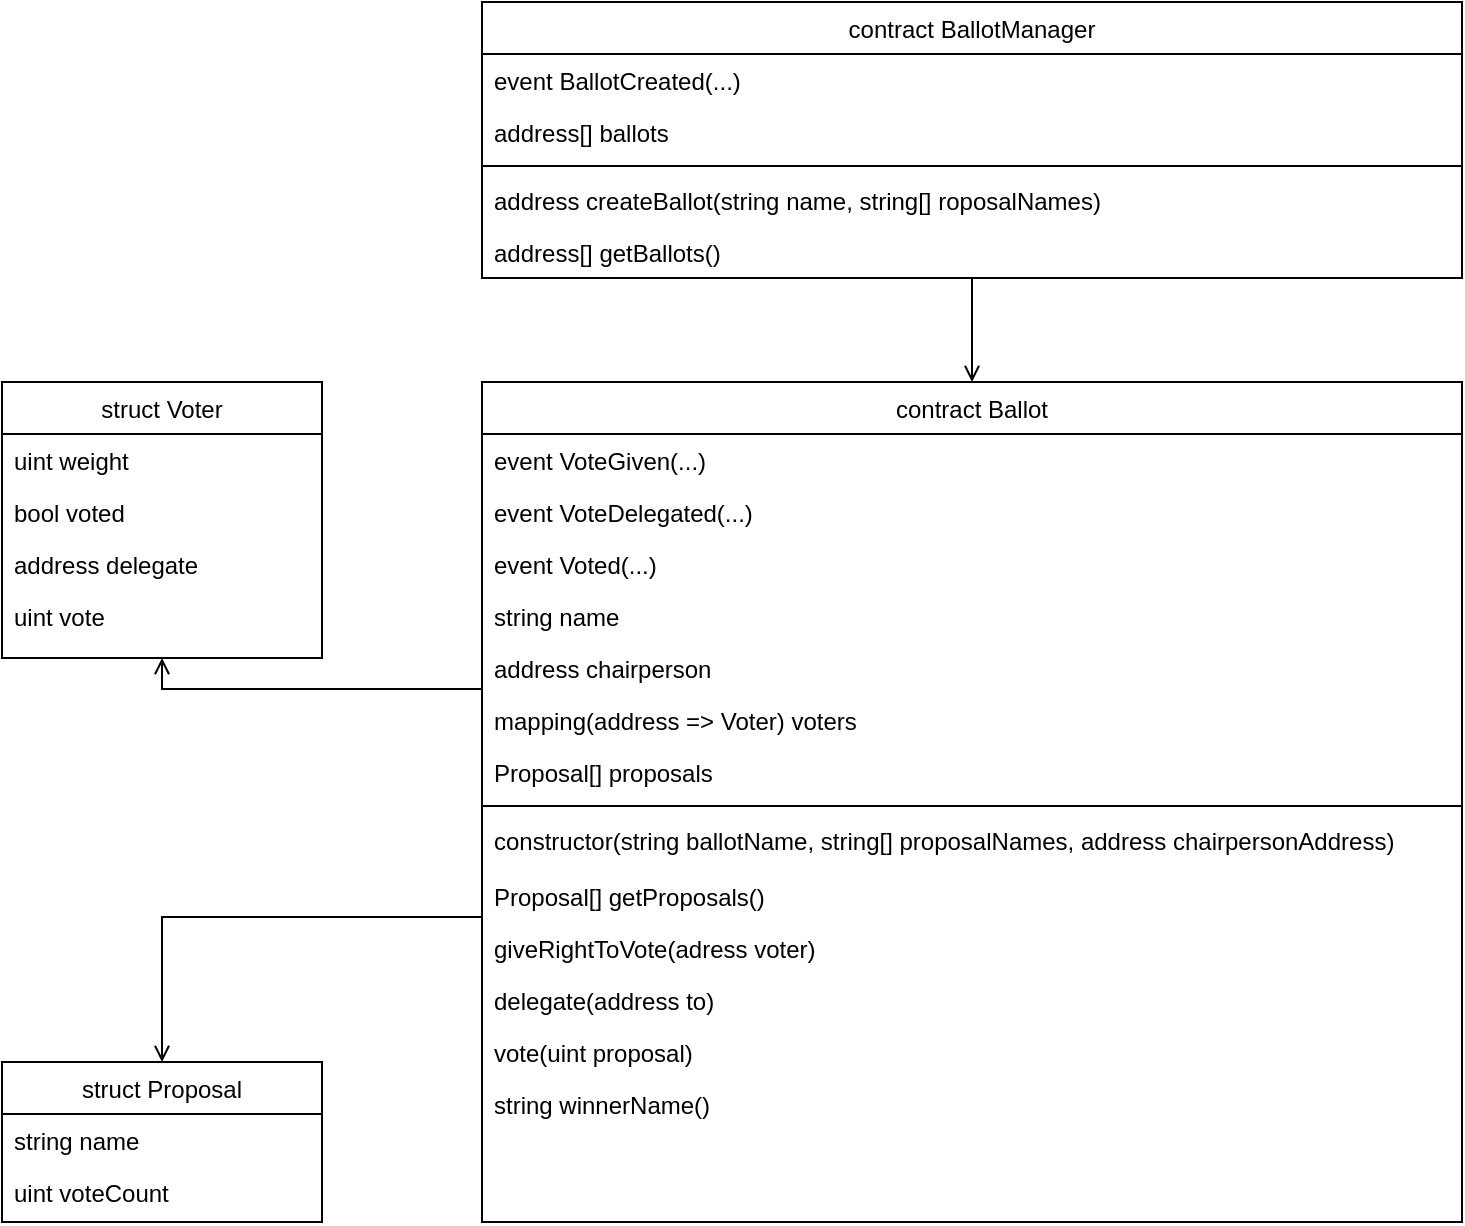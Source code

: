 <mxfile version="22.1.5" type="device">
  <diagram id="C5RBs43oDa-KdzZeNtuy" name="Page-1">
    <mxGraphModel dx="1366" dy="737" grid="1" gridSize="10" guides="1" tooltips="1" connect="1" arrows="1" fold="1" page="1" pageScale="1" pageWidth="827" pageHeight="1169" math="0" shadow="0">
      <root>
        <mxCell id="WIyWlLk6GJQsqaUBKTNV-0" />
        <mxCell id="WIyWlLk6GJQsqaUBKTNV-1" parent="WIyWlLk6GJQsqaUBKTNV-0" />
        <mxCell id="zkfFHV4jXpPFQw0GAbJ--6" value="contract Ballot" style="swimlane;fontStyle=0;align=center;verticalAlign=top;childLayout=stackLayout;horizontal=1;startSize=26;horizontalStack=0;resizeParent=1;resizeLast=0;collapsible=1;marginBottom=0;rounded=0;shadow=0;strokeWidth=1;" parent="WIyWlLk6GJQsqaUBKTNV-1" vertex="1">
          <mxGeometry x="280" y="290" width="490" height="420" as="geometry">
            <mxRectangle x="130" y="380" width="160" height="26" as="alternateBounds" />
          </mxGeometry>
        </mxCell>
        <mxCell id="zkfFHV4jXpPFQw0GAbJ--7" value="event VoteGiven(...)" style="text;align=left;verticalAlign=top;spacingLeft=4;spacingRight=4;overflow=hidden;rotatable=0;points=[[0,0.5],[1,0.5]];portConstraint=eastwest;" parent="zkfFHV4jXpPFQw0GAbJ--6" vertex="1">
          <mxGeometry y="26" width="490" height="26" as="geometry" />
        </mxCell>
        <mxCell id="zkfFHV4jXpPFQw0GAbJ--8" value="event VoteDelegated(...)" style="text;align=left;verticalAlign=top;spacingLeft=4;spacingRight=4;overflow=hidden;rotatable=0;points=[[0,0.5],[1,0.5]];portConstraint=eastwest;rounded=0;shadow=0;html=0;" parent="zkfFHV4jXpPFQw0GAbJ--6" vertex="1">
          <mxGeometry y="52" width="490" height="26" as="geometry" />
        </mxCell>
        <mxCell id="WOaV0mju8_K7qeRTry6K-4" value="event Voted(...)" style="text;strokeColor=none;fillColor=none;align=left;verticalAlign=top;spacingLeft=4;spacingRight=4;overflow=hidden;rotatable=0;points=[[0,0.5],[1,0.5]];portConstraint=eastwest;whiteSpace=wrap;html=1;" vertex="1" parent="zkfFHV4jXpPFQw0GAbJ--6">
          <mxGeometry y="78" width="490" height="26" as="geometry" />
        </mxCell>
        <mxCell id="WOaV0mju8_K7qeRTry6K-13" value="string name" style="text;strokeColor=none;fillColor=none;align=left;verticalAlign=top;spacingLeft=4;spacingRight=4;overflow=hidden;rotatable=0;points=[[0,0.5],[1,0.5]];portConstraint=eastwest;whiteSpace=wrap;html=1;" vertex="1" parent="zkfFHV4jXpPFQw0GAbJ--6">
          <mxGeometry y="104" width="490" height="26" as="geometry" />
        </mxCell>
        <mxCell id="WOaV0mju8_K7qeRTry6K-14" value="address chairperson" style="text;strokeColor=none;fillColor=none;align=left;verticalAlign=top;spacingLeft=4;spacingRight=4;overflow=hidden;rotatable=0;points=[[0,0.5],[1,0.5]];portConstraint=eastwest;whiteSpace=wrap;html=1;" vertex="1" parent="zkfFHV4jXpPFQw0GAbJ--6">
          <mxGeometry y="130" width="490" height="26" as="geometry" />
        </mxCell>
        <mxCell id="WOaV0mju8_K7qeRTry6K-16" value="mapping(address =&amp;gt; Voter) voters" style="text;strokeColor=none;fillColor=none;align=left;verticalAlign=top;spacingLeft=4;spacingRight=4;overflow=hidden;rotatable=0;points=[[0,0.5],[1,0.5]];portConstraint=eastwest;whiteSpace=wrap;html=1;" vertex="1" parent="zkfFHV4jXpPFQw0GAbJ--6">
          <mxGeometry y="156" width="490" height="26" as="geometry" />
        </mxCell>
        <mxCell id="WOaV0mju8_K7qeRTry6K-15" value="Proposal[] proposals" style="text;strokeColor=none;fillColor=none;align=left;verticalAlign=top;spacingLeft=4;spacingRight=4;overflow=hidden;rotatable=0;points=[[0,0.5],[1,0.5]];portConstraint=eastwest;whiteSpace=wrap;html=1;" vertex="1" parent="zkfFHV4jXpPFQw0GAbJ--6">
          <mxGeometry y="182" width="490" height="26" as="geometry" />
        </mxCell>
        <mxCell id="WOaV0mju8_K7qeRTry6K-5" value="" style="line;strokeWidth=1;fillColor=none;align=left;verticalAlign=middle;spacingTop=-1;spacingLeft=3;spacingRight=3;rotatable=0;labelPosition=right;points=[];portConstraint=eastwest;strokeColor=inherit;" vertex="1" parent="zkfFHV4jXpPFQw0GAbJ--6">
          <mxGeometry y="208" width="490" height="8" as="geometry" />
        </mxCell>
        <mxCell id="WOaV0mju8_K7qeRTry6K-7" value="constructor(string ballotName, string[] proposalNames, address chairpersonAddress)" style="text;strokeColor=none;fillColor=none;align=left;verticalAlign=top;spacingLeft=4;spacingRight=4;overflow=hidden;rotatable=0;points=[[0,0.5],[1,0.5]];portConstraint=eastwest;whiteSpace=wrap;html=1;" vertex="1" parent="zkfFHV4jXpPFQw0GAbJ--6">
          <mxGeometry y="216" width="490" height="28" as="geometry" />
        </mxCell>
        <mxCell id="WOaV0mju8_K7qeRTry6K-8" value="Proposal[] getProposals()" style="text;strokeColor=none;fillColor=none;align=left;verticalAlign=top;spacingLeft=4;spacingRight=4;overflow=hidden;rotatable=0;points=[[0,0.5],[1,0.5]];portConstraint=eastwest;whiteSpace=wrap;html=1;" vertex="1" parent="zkfFHV4jXpPFQw0GAbJ--6">
          <mxGeometry y="244" width="490" height="26" as="geometry" />
        </mxCell>
        <mxCell id="WOaV0mju8_K7qeRTry6K-9" value="giveRightToVote(adress voter)" style="text;strokeColor=none;fillColor=none;align=left;verticalAlign=top;spacingLeft=4;spacingRight=4;overflow=hidden;rotatable=0;points=[[0,0.5],[1,0.5]];portConstraint=eastwest;whiteSpace=wrap;html=1;" vertex="1" parent="zkfFHV4jXpPFQw0GAbJ--6">
          <mxGeometry y="270" width="490" height="26" as="geometry" />
        </mxCell>
        <mxCell id="WOaV0mju8_K7qeRTry6K-10" value="delegate(address to)" style="text;strokeColor=none;fillColor=none;align=left;verticalAlign=top;spacingLeft=4;spacingRight=4;overflow=hidden;rotatable=0;points=[[0,0.5],[1,0.5]];portConstraint=eastwest;whiteSpace=wrap;html=1;" vertex="1" parent="zkfFHV4jXpPFQw0GAbJ--6">
          <mxGeometry y="296" width="490" height="26" as="geometry" />
        </mxCell>
        <mxCell id="WOaV0mju8_K7qeRTry6K-11" value="vote(uint proposal)" style="text;strokeColor=none;fillColor=none;align=left;verticalAlign=top;spacingLeft=4;spacingRight=4;overflow=hidden;rotatable=0;points=[[0,0.5],[1,0.5]];portConstraint=eastwest;whiteSpace=wrap;html=1;" vertex="1" parent="zkfFHV4jXpPFQw0GAbJ--6">
          <mxGeometry y="322" width="490" height="26" as="geometry" />
        </mxCell>
        <mxCell id="WOaV0mju8_K7qeRTry6K-12" value="string winnerName()" style="text;strokeColor=none;fillColor=none;align=left;verticalAlign=top;spacingLeft=4;spacingRight=4;overflow=hidden;rotatable=0;points=[[0,0.5],[1,0.5]];portConstraint=eastwest;whiteSpace=wrap;html=1;" vertex="1" parent="zkfFHV4jXpPFQw0GAbJ--6">
          <mxGeometry y="348" width="490" height="26" as="geometry" />
        </mxCell>
        <mxCell id="zkfFHV4jXpPFQw0GAbJ--13" value="contract BallotManager" style="swimlane;fontStyle=0;align=center;verticalAlign=top;childLayout=stackLayout;horizontal=1;startSize=26;horizontalStack=0;resizeParent=1;resizeLast=0;collapsible=1;marginBottom=0;rounded=0;shadow=0;strokeWidth=1;" parent="WIyWlLk6GJQsqaUBKTNV-1" vertex="1">
          <mxGeometry x="280" y="100" width="490" height="138" as="geometry">
            <mxRectangle x="340" y="380" width="170" height="26" as="alternateBounds" />
          </mxGeometry>
        </mxCell>
        <mxCell id="zkfFHV4jXpPFQw0GAbJ--14" value="event BallotCreated(...)" style="text;align=left;verticalAlign=top;spacingLeft=4;spacingRight=4;overflow=hidden;rotatable=0;points=[[0,0.5],[1,0.5]];portConstraint=eastwest;" parent="zkfFHV4jXpPFQw0GAbJ--13" vertex="1">
          <mxGeometry y="26" width="490" height="26" as="geometry" />
        </mxCell>
        <mxCell id="WOaV0mju8_K7qeRTry6K-38" value="address[] ballots" style="text;align=left;verticalAlign=top;spacingLeft=4;spacingRight=4;overflow=hidden;rotatable=0;points=[[0,0.5],[1,0.5]];portConstraint=eastwest;" vertex="1" parent="zkfFHV4jXpPFQw0GAbJ--13">
          <mxGeometry y="52" width="490" height="26" as="geometry" />
        </mxCell>
        <mxCell id="WOaV0mju8_K7qeRTry6K-2" value="" style="line;strokeWidth=1;fillColor=none;align=left;verticalAlign=middle;spacingTop=-1;spacingLeft=3;spacingRight=3;rotatable=0;labelPosition=right;points=[];portConstraint=eastwest;strokeColor=inherit;" vertex="1" parent="zkfFHV4jXpPFQw0GAbJ--13">
          <mxGeometry y="78" width="490" height="8" as="geometry" />
        </mxCell>
        <mxCell id="WOaV0mju8_K7qeRTry6K-1" value="address createBallot(string name, string[] roposalNames)" style="text;strokeColor=none;fillColor=none;align=left;verticalAlign=top;spacingLeft=4;spacingRight=4;overflow=hidden;rotatable=0;points=[[0,0.5],[1,0.5]];portConstraint=eastwest;whiteSpace=wrap;html=1;" vertex="1" parent="zkfFHV4jXpPFQw0GAbJ--13">
          <mxGeometry y="86" width="490" height="26" as="geometry" />
        </mxCell>
        <mxCell id="WOaV0mju8_K7qeRTry6K-3" value="address[] getBallots()" style="text;strokeColor=none;fillColor=none;align=left;verticalAlign=top;spacingLeft=4;spacingRight=4;overflow=hidden;rotatable=0;points=[[0,0.5],[1,0.5]];portConstraint=eastwest;whiteSpace=wrap;html=1;" vertex="1" parent="zkfFHV4jXpPFQw0GAbJ--13">
          <mxGeometry y="112" width="490" height="26" as="geometry" />
        </mxCell>
        <mxCell id="WOaV0mju8_K7qeRTry6K-17" value="struct Proposal" style="swimlane;fontStyle=0;align=center;verticalAlign=top;childLayout=stackLayout;horizontal=1;startSize=26;horizontalStack=0;resizeParent=1;resizeLast=0;collapsible=1;marginBottom=0;rounded=0;shadow=0;strokeWidth=1;" vertex="1" parent="WIyWlLk6GJQsqaUBKTNV-1">
          <mxGeometry x="40" y="630" width="160" height="80" as="geometry">
            <mxRectangle x="340" y="380" width="170" height="26" as="alternateBounds" />
          </mxGeometry>
        </mxCell>
        <mxCell id="WOaV0mju8_K7qeRTry6K-18" value="string name" style="text;align=left;verticalAlign=top;spacingLeft=4;spacingRight=4;overflow=hidden;rotatable=0;points=[[0,0.5],[1,0.5]];portConstraint=eastwest;" vertex="1" parent="WOaV0mju8_K7qeRTry6K-17">
          <mxGeometry y="26" width="160" height="26" as="geometry" />
        </mxCell>
        <mxCell id="WOaV0mju8_K7qeRTry6K-22" value="uint voteCount" style="text;align=left;verticalAlign=top;spacingLeft=4;spacingRight=4;overflow=hidden;rotatable=0;points=[[0,0.5],[1,0.5]];portConstraint=eastwest;" vertex="1" parent="WOaV0mju8_K7qeRTry6K-17">
          <mxGeometry y="52" width="160" height="26" as="geometry" />
        </mxCell>
        <mxCell id="WOaV0mju8_K7qeRTry6K-25" value="struct Voter" style="swimlane;fontStyle=0;align=center;verticalAlign=top;childLayout=stackLayout;horizontal=1;startSize=26;horizontalStack=0;resizeParent=1;resizeLast=0;collapsible=1;marginBottom=0;rounded=0;shadow=0;strokeWidth=1;" vertex="1" parent="WIyWlLk6GJQsqaUBKTNV-1">
          <mxGeometry x="40" y="290" width="160" height="138" as="geometry">
            <mxRectangle x="340" y="380" width="170" height="26" as="alternateBounds" />
          </mxGeometry>
        </mxCell>
        <mxCell id="WOaV0mju8_K7qeRTry6K-26" value="uint weight" style="text;align=left;verticalAlign=top;spacingLeft=4;spacingRight=4;overflow=hidden;rotatable=0;points=[[0,0.5],[1,0.5]];portConstraint=eastwest;" vertex="1" parent="WOaV0mju8_K7qeRTry6K-25">
          <mxGeometry y="26" width="160" height="26" as="geometry" />
        </mxCell>
        <mxCell id="WOaV0mju8_K7qeRTry6K-27" value="bool voted" style="text;align=left;verticalAlign=top;spacingLeft=4;spacingRight=4;overflow=hidden;rotatable=0;points=[[0,0.5],[1,0.5]];portConstraint=eastwest;" vertex="1" parent="WOaV0mju8_K7qeRTry6K-25">
          <mxGeometry y="52" width="160" height="26" as="geometry" />
        </mxCell>
        <mxCell id="WOaV0mju8_K7qeRTry6K-28" value="address delegate" style="text;align=left;verticalAlign=top;spacingLeft=4;spacingRight=4;overflow=hidden;rotatable=0;points=[[0,0.5],[1,0.5]];portConstraint=eastwest;" vertex="1" parent="WOaV0mju8_K7qeRTry6K-25">
          <mxGeometry y="78" width="160" height="26" as="geometry" />
        </mxCell>
        <mxCell id="WOaV0mju8_K7qeRTry6K-29" value="uint vote" style="text;align=left;verticalAlign=top;spacingLeft=4;spacingRight=4;overflow=hidden;rotatable=0;points=[[0,0.5],[1,0.5]];portConstraint=eastwest;" vertex="1" parent="WOaV0mju8_K7qeRTry6K-25">
          <mxGeometry y="104" width="160" height="26" as="geometry" />
        </mxCell>
        <mxCell id="WOaV0mju8_K7qeRTry6K-30" value="" style="endArrow=open;shadow=0;strokeWidth=1;rounded=0;endFill=1;edgeStyle=elbowEdgeStyle;elbow=vertical;exitX=0;exitY=0.5;exitDx=0;exitDy=0;" edge="1" parent="WIyWlLk6GJQsqaUBKTNV-1" source="WOaV0mju8_K7qeRTry6K-15" target="WOaV0mju8_K7qeRTry6K-17">
          <mxGeometry x="0.5" y="41" relative="1" as="geometry">
            <mxPoint x="140" y="170" as="sourcePoint" />
            <mxPoint x="230" y="170" as="targetPoint" />
            <mxPoint x="-40" y="32" as="offset" />
          </mxGeometry>
        </mxCell>
        <mxCell id="WOaV0mju8_K7qeRTry6K-32" value="" style="resizable=0;align=right;verticalAlign=bottom;labelBackgroundColor=none;fontSize=12;" connectable="0" vertex="1" parent="WOaV0mju8_K7qeRTry6K-30">
          <mxGeometry x="1" relative="1" as="geometry">
            <mxPoint x="20" y="-5" as="offset" />
          </mxGeometry>
        </mxCell>
        <mxCell id="WOaV0mju8_K7qeRTry6K-34" value="" style="endArrow=open;shadow=0;strokeWidth=1;rounded=0;endFill=1;edgeStyle=elbowEdgeStyle;elbow=vertical;exitX=0;exitY=0.5;exitDx=0;exitDy=0;" edge="1" parent="WIyWlLk6GJQsqaUBKTNV-1" source="WOaV0mju8_K7qeRTry6K-16" target="WOaV0mju8_K7qeRTry6K-25">
          <mxGeometry x="0.5" y="41" relative="1" as="geometry">
            <mxPoint x="290" y="495" as="sourcePoint" />
            <mxPoint x="210" y="495" as="targetPoint" />
            <mxPoint x="-40" y="32" as="offset" />
          </mxGeometry>
        </mxCell>
        <mxCell id="WOaV0mju8_K7qeRTry6K-35" value="" style="resizable=0;align=right;verticalAlign=bottom;labelBackgroundColor=none;fontSize=12;" connectable="0" vertex="1" parent="WOaV0mju8_K7qeRTry6K-34">
          <mxGeometry x="1" relative="1" as="geometry">
            <mxPoint x="20" y="-5" as="offset" />
          </mxGeometry>
        </mxCell>
        <mxCell id="WOaV0mju8_K7qeRTry6K-39" value="" style="endArrow=open;shadow=0;strokeWidth=1;rounded=0;endFill=1;edgeStyle=elbowEdgeStyle;elbow=vertical;" edge="1" parent="WIyWlLk6GJQsqaUBKTNV-1" source="WOaV0mju8_K7qeRTry6K-3" target="zkfFHV4jXpPFQw0GAbJ--6">
          <mxGeometry x="0.5" y="41" relative="1" as="geometry">
            <mxPoint x="290" y="469" as="sourcePoint" />
            <mxPoint x="130" y="438" as="targetPoint" />
            <mxPoint x="-40" y="32" as="offset" />
          </mxGeometry>
        </mxCell>
        <mxCell id="WOaV0mju8_K7qeRTry6K-40" value="" style="resizable=0;align=right;verticalAlign=bottom;labelBackgroundColor=none;fontSize=12;" connectable="0" vertex="1" parent="WOaV0mju8_K7qeRTry6K-39">
          <mxGeometry x="1" relative="1" as="geometry">
            <mxPoint x="20" y="-5" as="offset" />
          </mxGeometry>
        </mxCell>
      </root>
    </mxGraphModel>
  </diagram>
</mxfile>
